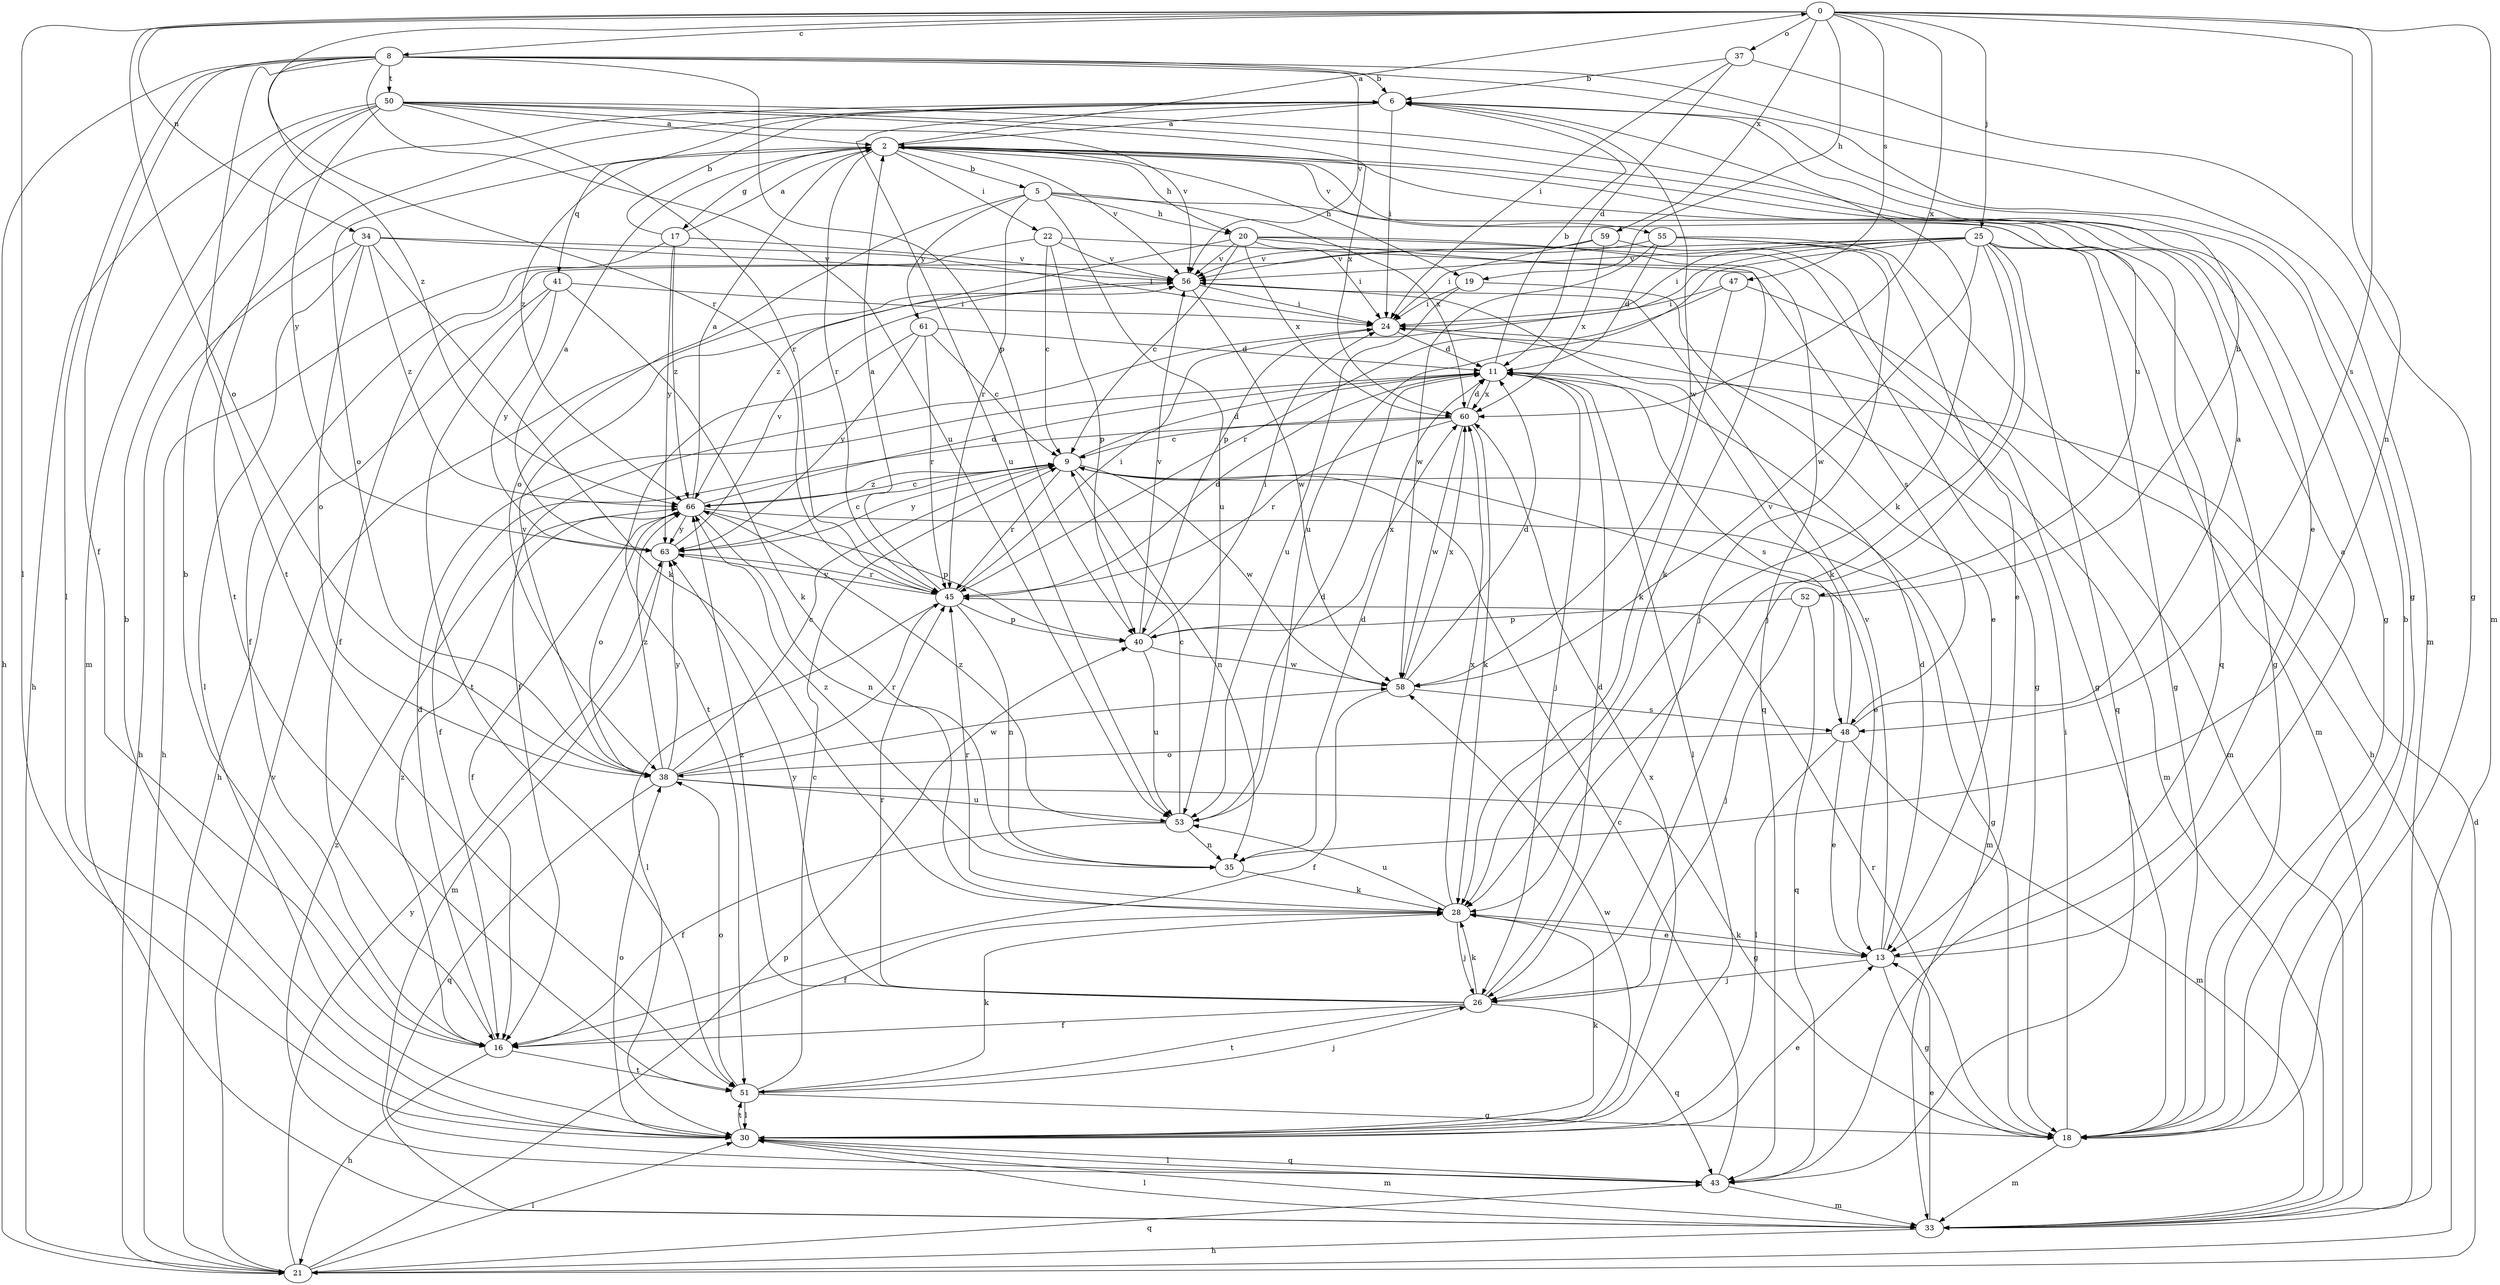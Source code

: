 strict digraph  {
0;
2;
5;
6;
8;
9;
11;
13;
16;
17;
18;
19;
20;
21;
22;
24;
25;
26;
28;
30;
33;
34;
35;
37;
38;
40;
41;
43;
45;
47;
48;
50;
51;
52;
53;
55;
56;
58;
59;
60;
61;
63;
66;
0 -> 8  [label=c];
0 -> 19  [label=h];
0 -> 25  [label=j];
0 -> 30  [label=l];
0 -> 33  [label=m];
0 -> 34  [label=n];
0 -> 35  [label=n];
0 -> 37  [label=o];
0 -> 38  [label=o];
0 -> 45  [label=r];
0 -> 47  [label=s];
0 -> 48  [label=s];
0 -> 59  [label=x];
0 -> 60  [label=x];
2 -> 0  [label=a];
2 -> 5  [label=b];
2 -> 17  [label=g];
2 -> 19  [label=h];
2 -> 20  [label=h];
2 -> 22  [label=i];
2 -> 38  [label=o];
2 -> 41  [label=q];
2 -> 43  [label=q];
2 -> 45  [label=r];
2 -> 52  [label=u];
2 -> 55  [label=v];
2 -> 56  [label=v];
5 -> 18  [label=g];
5 -> 20  [label=h];
5 -> 38  [label=o];
5 -> 45  [label=r];
5 -> 53  [label=u];
5 -> 60  [label=x];
5 -> 61  [label=y];
6 -> 2  [label=a];
6 -> 24  [label=i];
6 -> 28  [label=k];
6 -> 53  [label=u];
6 -> 58  [label=w];
6 -> 66  [label=z];
8 -> 6  [label=b];
8 -> 16  [label=f];
8 -> 18  [label=g];
8 -> 21  [label=h];
8 -> 30  [label=l];
8 -> 33  [label=m];
8 -> 40  [label=p];
8 -> 50  [label=t];
8 -> 51  [label=t];
8 -> 53  [label=u];
8 -> 56  [label=v];
8 -> 66  [label=z];
9 -> 11  [label=d];
9 -> 13  [label=e];
9 -> 33  [label=m];
9 -> 35  [label=n];
9 -> 45  [label=r];
9 -> 58  [label=w];
9 -> 63  [label=y];
9 -> 66  [label=z];
11 -> 6  [label=b];
11 -> 26  [label=j];
11 -> 30  [label=l];
11 -> 48  [label=s];
11 -> 60  [label=x];
13 -> 2  [label=a];
13 -> 11  [label=d];
13 -> 18  [label=g];
13 -> 26  [label=j];
13 -> 28  [label=k];
13 -> 56  [label=v];
16 -> 6  [label=b];
16 -> 11  [label=d];
16 -> 21  [label=h];
16 -> 51  [label=t];
16 -> 66  [label=z];
17 -> 2  [label=a];
17 -> 6  [label=b];
17 -> 21  [label=h];
17 -> 56  [label=v];
17 -> 63  [label=y];
17 -> 66  [label=z];
18 -> 6  [label=b];
18 -> 24  [label=i];
18 -> 33  [label=m];
18 -> 45  [label=r];
19 -> 13  [label=e];
19 -> 24  [label=i];
19 -> 53  [label=u];
20 -> 9  [label=c];
20 -> 18  [label=g];
20 -> 24  [label=i];
20 -> 28  [label=k];
20 -> 43  [label=q];
20 -> 56  [label=v];
20 -> 60  [label=x];
20 -> 66  [label=z];
21 -> 11  [label=d];
21 -> 30  [label=l];
21 -> 40  [label=p];
21 -> 43  [label=q];
21 -> 56  [label=v];
21 -> 63  [label=y];
22 -> 9  [label=c];
22 -> 16  [label=f];
22 -> 40  [label=p];
22 -> 48  [label=s];
22 -> 56  [label=v];
24 -> 11  [label=d];
24 -> 16  [label=f];
24 -> 33  [label=m];
25 -> 16  [label=f];
25 -> 18  [label=g];
25 -> 24  [label=i];
25 -> 26  [label=j];
25 -> 28  [label=k];
25 -> 33  [label=m];
25 -> 40  [label=p];
25 -> 43  [label=q];
25 -> 53  [label=u];
25 -> 56  [label=v];
25 -> 58  [label=w];
26 -> 11  [label=d];
26 -> 16  [label=f];
26 -> 28  [label=k];
26 -> 43  [label=q];
26 -> 45  [label=r];
26 -> 51  [label=t];
26 -> 63  [label=y];
26 -> 66  [label=z];
28 -> 13  [label=e];
28 -> 16  [label=f];
28 -> 26  [label=j];
28 -> 45  [label=r];
28 -> 53  [label=u];
28 -> 60  [label=x];
30 -> 6  [label=b];
30 -> 13  [label=e];
30 -> 28  [label=k];
30 -> 33  [label=m];
30 -> 38  [label=o];
30 -> 43  [label=q];
30 -> 51  [label=t];
30 -> 58  [label=w];
30 -> 60  [label=x];
33 -> 13  [label=e];
33 -> 21  [label=h];
33 -> 30  [label=l];
34 -> 21  [label=h];
34 -> 24  [label=i];
34 -> 28  [label=k];
34 -> 30  [label=l];
34 -> 38  [label=o];
34 -> 56  [label=v];
34 -> 66  [label=z];
35 -> 11  [label=d];
35 -> 28  [label=k];
35 -> 66  [label=z];
37 -> 6  [label=b];
37 -> 11  [label=d];
37 -> 18  [label=g];
37 -> 24  [label=i];
38 -> 9  [label=c];
38 -> 18  [label=g];
38 -> 43  [label=q];
38 -> 45  [label=r];
38 -> 53  [label=u];
38 -> 56  [label=v];
38 -> 58  [label=w];
38 -> 63  [label=y];
38 -> 66  [label=z];
40 -> 24  [label=i];
40 -> 53  [label=u];
40 -> 56  [label=v];
40 -> 58  [label=w];
40 -> 60  [label=x];
41 -> 21  [label=h];
41 -> 24  [label=i];
41 -> 28  [label=k];
41 -> 51  [label=t];
41 -> 63  [label=y];
43 -> 9  [label=c];
43 -> 30  [label=l];
43 -> 33  [label=m];
43 -> 66  [label=z];
45 -> 2  [label=a];
45 -> 11  [label=d];
45 -> 24  [label=i];
45 -> 30  [label=l];
45 -> 35  [label=n];
45 -> 40  [label=p];
45 -> 63  [label=y];
47 -> 24  [label=i];
47 -> 28  [label=k];
47 -> 33  [label=m];
47 -> 45  [label=r];
48 -> 2  [label=a];
48 -> 13  [label=e];
48 -> 30  [label=l];
48 -> 33  [label=m];
48 -> 38  [label=o];
48 -> 56  [label=v];
50 -> 2  [label=a];
50 -> 13  [label=e];
50 -> 18  [label=g];
50 -> 21  [label=h];
50 -> 33  [label=m];
50 -> 45  [label=r];
50 -> 51  [label=t];
50 -> 56  [label=v];
50 -> 60  [label=x];
50 -> 63  [label=y];
51 -> 9  [label=c];
51 -> 18  [label=g];
51 -> 26  [label=j];
51 -> 28  [label=k];
51 -> 30  [label=l];
51 -> 38  [label=o];
52 -> 6  [label=b];
52 -> 26  [label=j];
52 -> 40  [label=p];
52 -> 43  [label=q];
53 -> 9  [label=c];
53 -> 11  [label=d];
53 -> 16  [label=f];
53 -> 35  [label=n];
53 -> 66  [label=z];
55 -> 11  [label=d];
55 -> 13  [label=e];
55 -> 21  [label=h];
55 -> 26  [label=j];
55 -> 56  [label=v];
55 -> 58  [label=w];
56 -> 24  [label=i];
56 -> 58  [label=w];
58 -> 11  [label=d];
58 -> 16  [label=f];
58 -> 48  [label=s];
58 -> 60  [label=x];
59 -> 18  [label=g];
59 -> 24  [label=i];
59 -> 56  [label=v];
59 -> 60  [label=x];
60 -> 9  [label=c];
60 -> 11  [label=d];
60 -> 16  [label=f];
60 -> 28  [label=k];
60 -> 45  [label=r];
60 -> 58  [label=w];
61 -> 9  [label=c];
61 -> 11  [label=d];
61 -> 45  [label=r];
61 -> 51  [label=t];
61 -> 63  [label=y];
63 -> 2  [label=a];
63 -> 9  [label=c];
63 -> 33  [label=m];
63 -> 45  [label=r];
63 -> 56  [label=v];
66 -> 2  [label=a];
66 -> 9  [label=c];
66 -> 11  [label=d];
66 -> 16  [label=f];
66 -> 18  [label=g];
66 -> 35  [label=n];
66 -> 38  [label=o];
66 -> 40  [label=p];
66 -> 63  [label=y];
}
